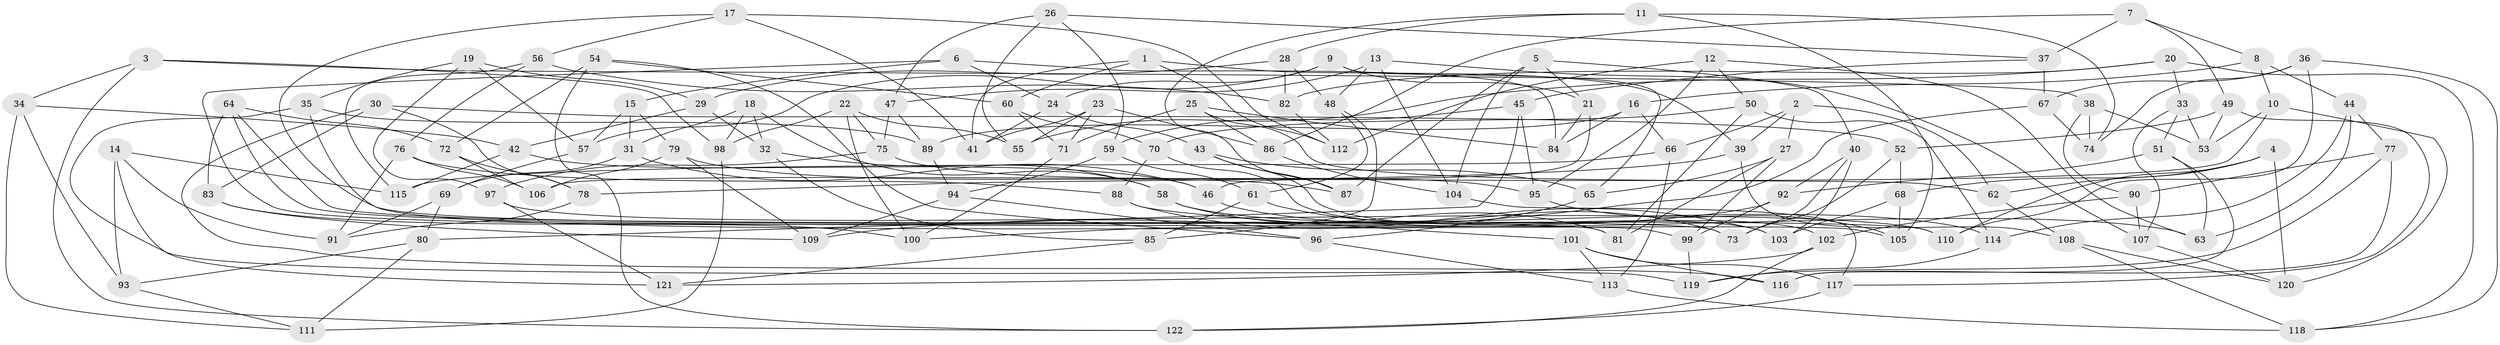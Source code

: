 // coarse degree distribution, {4: 0.33783783783783783, 6: 0.527027027027027, 5: 0.12162162162162163, 3: 0.013513513513513514}
// Generated by graph-tools (version 1.1) at 2025/52/02/27/25 19:52:31]
// undirected, 122 vertices, 244 edges
graph export_dot {
graph [start="1"]
  node [color=gray90,style=filled];
  1;
  2;
  3;
  4;
  5;
  6;
  7;
  8;
  9;
  10;
  11;
  12;
  13;
  14;
  15;
  16;
  17;
  18;
  19;
  20;
  21;
  22;
  23;
  24;
  25;
  26;
  27;
  28;
  29;
  30;
  31;
  32;
  33;
  34;
  35;
  36;
  37;
  38;
  39;
  40;
  41;
  42;
  43;
  44;
  45;
  46;
  47;
  48;
  49;
  50;
  51;
  52;
  53;
  54;
  55;
  56;
  57;
  58;
  59;
  60;
  61;
  62;
  63;
  64;
  65;
  66;
  67;
  68;
  69;
  70;
  71;
  72;
  73;
  74;
  75;
  76;
  77;
  78;
  79;
  80;
  81;
  82;
  83;
  84;
  85;
  86;
  87;
  88;
  89;
  90;
  91;
  92;
  93;
  94;
  95;
  96;
  97;
  98;
  99;
  100;
  101;
  102;
  103;
  104;
  105;
  106;
  107;
  108;
  109;
  110;
  111;
  112;
  113;
  114;
  115;
  116;
  117;
  118;
  119;
  120;
  121;
  122;
  1 -- 112;
  1 -- 60;
  1 -- 41;
  1 -- 39;
  2 -- 39;
  2 -- 66;
  2 -- 27;
  2 -- 62;
  3 -- 122;
  3 -- 98;
  3 -- 34;
  3 -- 38;
  4 -- 110;
  4 -- 62;
  4 -- 120;
  4 -- 68;
  5 -- 87;
  5 -- 104;
  5 -- 21;
  5 -- 40;
  6 -- 15;
  6 -- 81;
  6 -- 24;
  6 -- 84;
  7 -- 86;
  7 -- 37;
  7 -- 8;
  7 -- 49;
  8 -- 16;
  8 -- 44;
  8 -- 10;
  9 -- 65;
  9 -- 21;
  9 -- 57;
  9 -- 24;
  10 -- 106;
  10 -- 120;
  10 -- 53;
  11 -- 87;
  11 -- 28;
  11 -- 74;
  11 -- 105;
  12 -- 95;
  12 -- 112;
  12 -- 50;
  12 -- 63;
  13 -- 107;
  13 -- 48;
  13 -- 104;
  13 -- 47;
  14 -- 91;
  14 -- 93;
  14 -- 121;
  14 -- 115;
  15 -- 31;
  15 -- 57;
  15 -- 79;
  16 -- 89;
  16 -- 66;
  16 -- 84;
  17 -- 110;
  17 -- 41;
  17 -- 56;
  17 -- 112;
  18 -- 31;
  18 -- 98;
  18 -- 58;
  18 -- 32;
  19 -- 97;
  19 -- 35;
  19 -- 57;
  19 -- 29;
  20 -- 33;
  20 -- 82;
  20 -- 118;
  20 -- 55;
  21 -- 46;
  21 -- 84;
  22 -- 98;
  22 -- 75;
  22 -- 100;
  22 -- 55;
  23 -- 55;
  23 -- 41;
  23 -- 86;
  23 -- 71;
  24 -- 43;
  24 -- 41;
  25 -- 86;
  25 -- 71;
  25 -- 84;
  25 -- 62;
  26 -- 59;
  26 -- 55;
  26 -- 47;
  26 -- 37;
  27 -- 81;
  27 -- 65;
  27 -- 99;
  28 -- 82;
  28 -- 29;
  28 -- 48;
  29 -- 32;
  29 -- 42;
  30 -- 78;
  30 -- 116;
  30 -- 52;
  30 -- 83;
  31 -- 69;
  31 -- 46;
  32 -- 58;
  32 -- 85;
  33 -- 107;
  33 -- 53;
  33 -- 51;
  34 -- 111;
  34 -- 42;
  34 -- 93;
  35 -- 119;
  35 -- 105;
  35 -- 89;
  36 -- 110;
  36 -- 118;
  36 -- 74;
  36 -- 67;
  37 -- 67;
  37 -- 45;
  38 -- 53;
  38 -- 74;
  38 -- 90;
  39 -- 78;
  39 -- 108;
  40 -- 73;
  40 -- 92;
  40 -- 103;
  42 -- 46;
  42 -- 115;
  43 -- 65;
  43 -- 87;
  43 -- 102;
  44 -- 63;
  44 -- 77;
  44 -- 114;
  45 -- 59;
  45 -- 95;
  45 -- 80;
  46 -- 63;
  47 -- 75;
  47 -- 89;
  48 -- 85;
  48 -- 61;
  49 -- 52;
  49 -- 53;
  49 -- 117;
  50 -- 70;
  50 -- 114;
  50 -- 81;
  51 -- 63;
  51 -- 116;
  51 -- 92;
  52 -- 73;
  52 -- 68;
  54 -- 72;
  54 -- 122;
  54 -- 60;
  54 -- 96;
  56 -- 82;
  56 -- 76;
  56 -- 115;
  57 -- 69;
  58 -- 81;
  58 -- 114;
  59 -- 94;
  59 -- 61;
  60 -- 71;
  60 -- 70;
  61 -- 73;
  61 -- 85;
  62 -- 108;
  64 -- 83;
  64 -- 99;
  64 -- 73;
  64 -- 72;
  65 -- 96;
  66 -- 115;
  66 -- 113;
  67 -- 74;
  67 -- 109;
  68 -- 103;
  68 -- 105;
  69 -- 91;
  69 -- 80;
  70 -- 103;
  70 -- 88;
  71 -- 100;
  72 -- 78;
  72 -- 106;
  75 -- 95;
  75 -- 97;
  76 -- 106;
  76 -- 91;
  76 -- 88;
  77 -- 90;
  77 -- 119;
  77 -- 116;
  78 -- 91;
  79 -- 106;
  79 -- 109;
  79 -- 87;
  80 -- 93;
  80 -- 111;
  82 -- 112;
  83 -- 100;
  83 -- 109;
  85 -- 121;
  86 -- 104;
  88 -- 101;
  88 -- 103;
  89 -- 94;
  90 -- 102;
  90 -- 107;
  92 -- 100;
  92 -- 99;
  93 -- 111;
  94 -- 109;
  94 -- 96;
  95 -- 105;
  96 -- 113;
  97 -- 110;
  97 -- 121;
  98 -- 111;
  99 -- 119;
  101 -- 113;
  101 -- 117;
  101 -- 116;
  102 -- 121;
  102 -- 122;
  104 -- 117;
  107 -- 120;
  108 -- 118;
  108 -- 120;
  113 -- 118;
  114 -- 119;
  117 -- 122;
}
